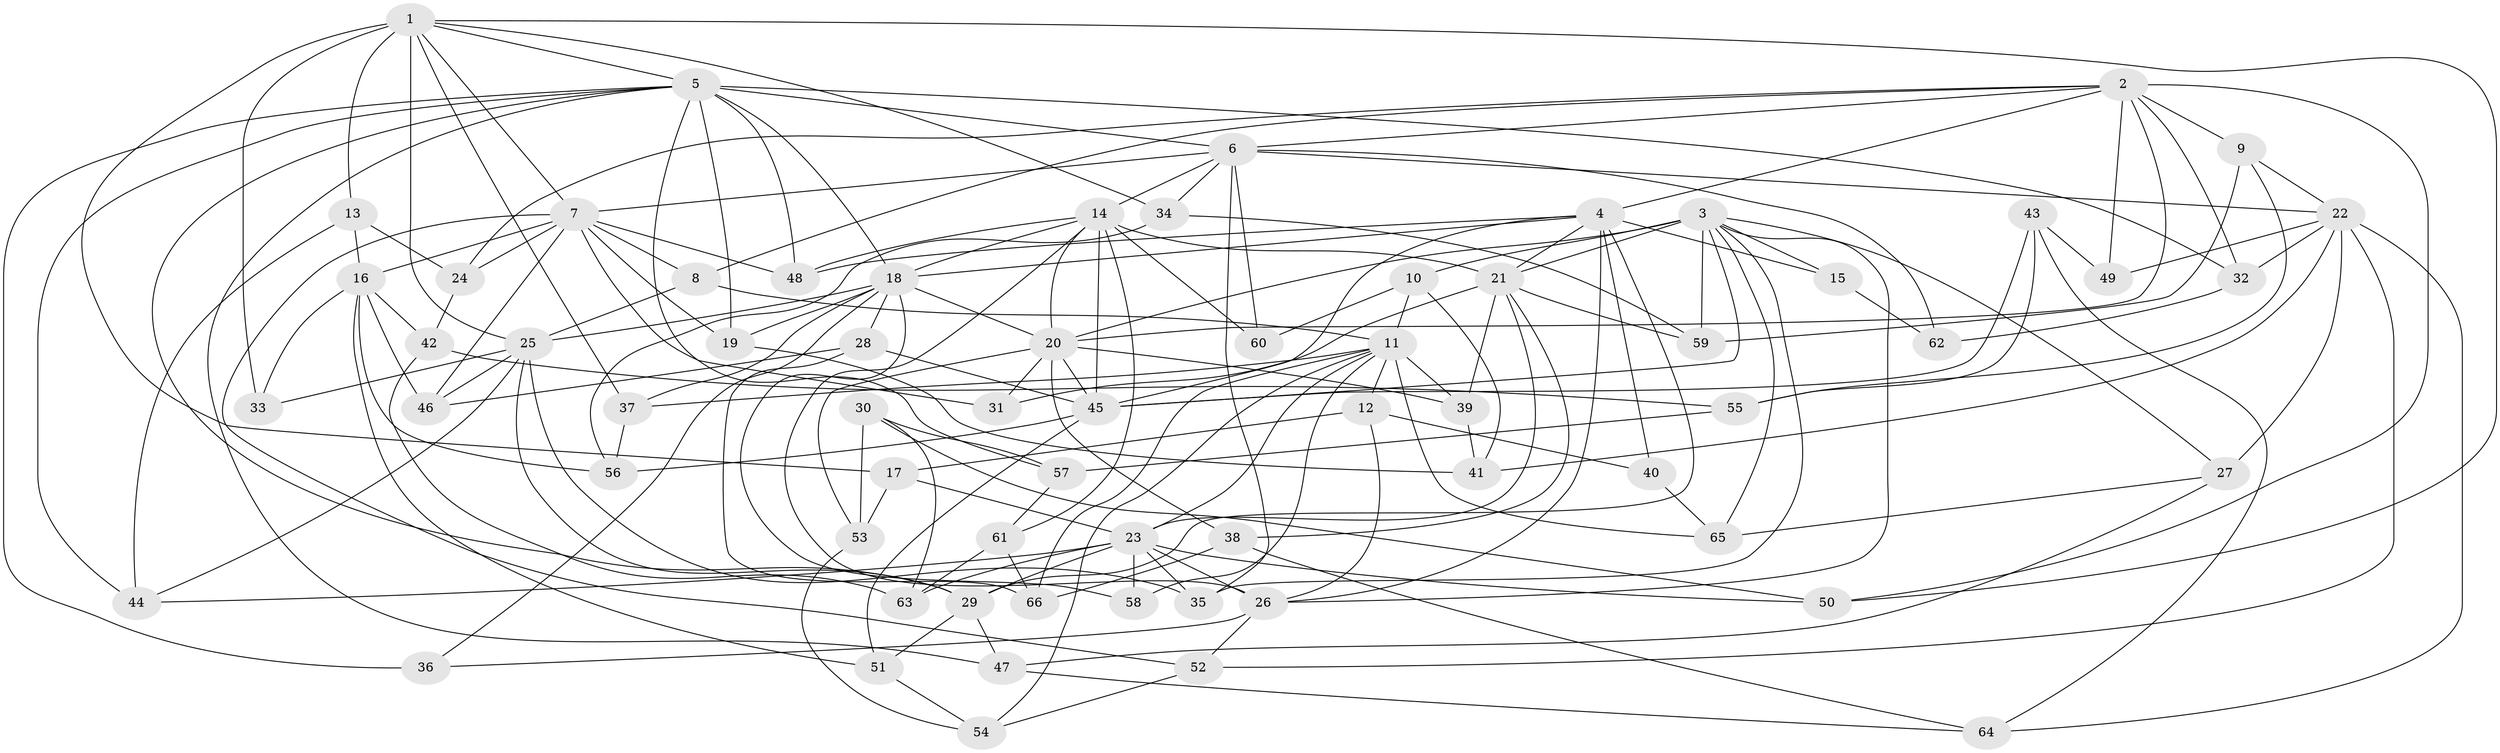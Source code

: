 // original degree distribution, {4: 1.0}
// Generated by graph-tools (version 1.1) at 2025/37/03/09/25 02:37:57]
// undirected, 66 vertices, 173 edges
graph export_dot {
graph [start="1"]
  node [color=gray90,style=filled];
  1;
  2;
  3;
  4;
  5;
  6;
  7;
  8;
  9;
  10;
  11;
  12;
  13;
  14;
  15;
  16;
  17;
  18;
  19;
  20;
  21;
  22;
  23;
  24;
  25;
  26;
  27;
  28;
  29;
  30;
  31;
  32;
  33;
  34;
  35;
  36;
  37;
  38;
  39;
  40;
  41;
  42;
  43;
  44;
  45;
  46;
  47;
  48;
  49;
  50;
  51;
  52;
  53;
  54;
  55;
  56;
  57;
  58;
  59;
  60;
  61;
  62;
  63;
  64;
  65;
  66;
  1 -- 5 [weight=1.0];
  1 -- 7 [weight=1.0];
  1 -- 13 [weight=1.0];
  1 -- 17 [weight=1.0];
  1 -- 25 [weight=3.0];
  1 -- 33 [weight=2.0];
  1 -- 34 [weight=1.0];
  1 -- 37 [weight=1.0];
  1 -- 50 [weight=1.0];
  2 -- 4 [weight=1.0];
  2 -- 6 [weight=1.0];
  2 -- 8 [weight=1.0];
  2 -- 9 [weight=3.0];
  2 -- 20 [weight=1.0];
  2 -- 24 [weight=1.0];
  2 -- 32 [weight=1.0];
  2 -- 49 [weight=2.0];
  2 -- 50 [weight=1.0];
  3 -- 10 [weight=1.0];
  3 -- 15 [weight=1.0];
  3 -- 20 [weight=2.0];
  3 -- 21 [weight=2.0];
  3 -- 26 [weight=1.0];
  3 -- 27 [weight=1.0];
  3 -- 35 [weight=1.0];
  3 -- 45 [weight=1.0];
  3 -- 59 [weight=1.0];
  3 -- 65 [weight=1.0];
  4 -- 15 [weight=2.0];
  4 -- 18 [weight=1.0];
  4 -- 21 [weight=2.0];
  4 -- 26 [weight=1.0];
  4 -- 29 [weight=1.0];
  4 -- 40 [weight=2.0];
  4 -- 45 [weight=1.0];
  4 -- 48 [weight=1.0];
  5 -- 6 [weight=1.0];
  5 -- 18 [weight=2.0];
  5 -- 19 [weight=1.0];
  5 -- 29 [weight=1.0];
  5 -- 32 [weight=1.0];
  5 -- 36 [weight=1.0];
  5 -- 44 [weight=1.0];
  5 -- 47 [weight=1.0];
  5 -- 48 [weight=1.0];
  5 -- 57 [weight=1.0];
  6 -- 7 [weight=1.0];
  6 -- 14 [weight=2.0];
  6 -- 22 [weight=1.0];
  6 -- 34 [weight=1.0];
  6 -- 35 [weight=1.0];
  6 -- 60 [weight=2.0];
  6 -- 62 [weight=2.0];
  7 -- 8 [weight=1.0];
  7 -- 16 [weight=2.0];
  7 -- 19 [weight=1.0];
  7 -- 24 [weight=1.0];
  7 -- 31 [weight=2.0];
  7 -- 46 [weight=1.0];
  7 -- 48 [weight=1.0];
  7 -- 52 [weight=1.0];
  8 -- 11 [weight=1.0];
  8 -- 25 [weight=1.0];
  9 -- 22 [weight=1.0];
  9 -- 55 [weight=1.0];
  9 -- 59 [weight=1.0];
  10 -- 11 [weight=1.0];
  10 -- 41 [weight=1.0];
  10 -- 60 [weight=1.0];
  11 -- 12 [weight=1.0];
  11 -- 23 [weight=2.0];
  11 -- 37 [weight=1.0];
  11 -- 39 [weight=1.0];
  11 -- 54 [weight=1.0];
  11 -- 58 [weight=2.0];
  11 -- 65 [weight=1.0];
  11 -- 66 [weight=1.0];
  12 -- 17 [weight=1.0];
  12 -- 26 [weight=1.0];
  12 -- 40 [weight=1.0];
  13 -- 16 [weight=1.0];
  13 -- 24 [weight=1.0];
  13 -- 44 [weight=1.0];
  14 -- 18 [weight=1.0];
  14 -- 20 [weight=1.0];
  14 -- 21 [weight=1.0];
  14 -- 26 [weight=1.0];
  14 -- 45 [weight=1.0];
  14 -- 48 [weight=1.0];
  14 -- 60 [weight=1.0];
  14 -- 61 [weight=1.0];
  15 -- 62 [weight=1.0];
  16 -- 33 [weight=1.0];
  16 -- 42 [weight=1.0];
  16 -- 46 [weight=1.0];
  16 -- 51 [weight=1.0];
  16 -- 56 [weight=1.0];
  17 -- 23 [weight=1.0];
  17 -- 53 [weight=1.0];
  18 -- 19 [weight=1.0];
  18 -- 20 [weight=1.0];
  18 -- 25 [weight=1.0];
  18 -- 28 [weight=1.0];
  18 -- 36 [weight=2.0];
  18 -- 37 [weight=1.0];
  18 -- 58 [weight=1.0];
  19 -- 41 [weight=1.0];
  20 -- 31 [weight=1.0];
  20 -- 38 [weight=1.0];
  20 -- 39 [weight=1.0];
  20 -- 45 [weight=1.0];
  20 -- 53 [weight=1.0];
  21 -- 23 [weight=1.0];
  21 -- 31 [weight=1.0];
  21 -- 38 [weight=1.0];
  21 -- 39 [weight=1.0];
  21 -- 59 [weight=1.0];
  22 -- 27 [weight=1.0];
  22 -- 32 [weight=1.0];
  22 -- 41 [weight=1.0];
  22 -- 49 [weight=1.0];
  22 -- 52 [weight=1.0];
  22 -- 64 [weight=1.0];
  23 -- 26 [weight=2.0];
  23 -- 29 [weight=1.0];
  23 -- 35 [weight=1.0];
  23 -- 44 [weight=1.0];
  23 -- 50 [weight=1.0];
  23 -- 58 [weight=1.0];
  23 -- 63 [weight=1.0];
  24 -- 42 [weight=1.0];
  25 -- 29 [weight=1.0];
  25 -- 33 [weight=1.0];
  25 -- 35 [weight=1.0];
  25 -- 44 [weight=1.0];
  25 -- 46 [weight=1.0];
  26 -- 36 [weight=1.0];
  26 -- 52 [weight=1.0];
  27 -- 47 [weight=1.0];
  27 -- 65 [weight=1.0];
  28 -- 45 [weight=1.0];
  28 -- 46 [weight=1.0];
  28 -- 66 [weight=1.0];
  29 -- 47 [weight=1.0];
  29 -- 51 [weight=1.0];
  30 -- 50 [weight=1.0];
  30 -- 53 [weight=1.0];
  30 -- 57 [weight=1.0];
  30 -- 63 [weight=1.0];
  32 -- 62 [weight=1.0];
  34 -- 56 [weight=1.0];
  34 -- 59 [weight=1.0];
  37 -- 56 [weight=1.0];
  38 -- 64 [weight=1.0];
  38 -- 66 [weight=1.0];
  39 -- 41 [weight=1.0];
  40 -- 65 [weight=1.0];
  42 -- 55 [weight=1.0];
  42 -- 63 [weight=1.0];
  43 -- 45 [weight=1.0];
  43 -- 49 [weight=1.0];
  43 -- 55 [weight=1.0];
  43 -- 64 [weight=1.0];
  45 -- 51 [weight=1.0];
  45 -- 56 [weight=1.0];
  47 -- 64 [weight=1.0];
  51 -- 54 [weight=1.0];
  52 -- 54 [weight=1.0];
  53 -- 54 [weight=1.0];
  55 -- 57 [weight=1.0];
  57 -- 61 [weight=1.0];
  61 -- 63 [weight=1.0];
  61 -- 66 [weight=1.0];
}
